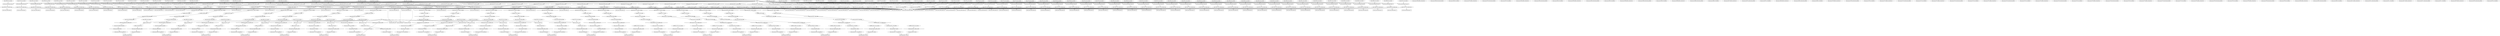 digraph data_path {
  AND_u8_u8_3571_wire [shape=ellipse];
  AND_u8_u8_3579_wire [shape=ellipse];
  AND_u8_u8_3593_wire [shape=ellipse];
  AND_u8_u8_3601_wire [shape=ellipse];
  AND_u8_u8_3669_wire [shape=ellipse];
  AND_u8_u8_3677_wire [shape=ellipse];
  AND_u8_u8_3685_wire [shape=ellipse];
  AND_u8_u8_3711_wire [shape=ellipse];
  AND_u8_u8_3719_wire [shape=ellipse];
  AND_u8_u8_3727_wire [shape=ellipse];
  AND_u8_u8_3735_wire [shape=ellipse];
  AND_u8_u8_3752_wire [shape=ellipse];
  R_ZERO_8_3585_wire_constant [shape=ellipse];
  R_ZERO_8_3744_wire_constant [shape=ellipse];
  R_ZERO_8_3779_wire_constant [shape=ellipse];
  R_ZERO_8_3794_wire_constant [shape=ellipse];
  R_ZERO_8_3800_wire_constant [shape=ellipse];
  R_ZERO_8_3806_wire_constant [shape=ellipse];
  R_ZERO_8_3812_wire_constant [shape=ellipse];
  R_ZERO_8_3818_wire_constant [shape=ellipse];
  R_address_3567_resized [shape=ellipse];
  R_address_3567_scaled [shape=ellipse];
  R_address_3575_resized [shape=ellipse];
  R_address_3575_scaled [shape=ellipse];
  R_address_3583_resized [shape=ellipse];
  R_address_3583_scaled [shape=ellipse];
  R_address_3589_resized [shape=ellipse];
  R_address_3589_scaled [shape=ellipse];
  R_address_3597_resized [shape=ellipse];
  R_address_3597_scaled [shape=ellipse];
  R_address_3665_resized [shape=ellipse];
  R_address_3665_scaled [shape=ellipse];
  R_address_3673_resized [shape=ellipse];
  R_address_3673_scaled [shape=ellipse];
  R_address_3681_resized [shape=ellipse];
  R_address_3681_scaled [shape=ellipse];
  R_address_3707_resized [shape=ellipse];
  R_address_3707_scaled [shape=ellipse];
  R_address_3715_resized [shape=ellipse];
  R_address_3715_scaled [shape=ellipse];
  R_address_3723_resized [shape=ellipse];
  R_address_3723_scaled [shape=ellipse];
  R_address_3731_resized [shape=ellipse];
  R_address_3731_scaled [shape=ellipse];
  R_address_3742_resized [shape=ellipse];
  R_address_3742_scaled [shape=ellipse];
  R_address_3748_resized [shape=ellipse];
  R_address_3748_scaled [shape=ellipse];
  R_address_3777_resized [shape=ellipse];
  R_address_3777_scaled [shape=ellipse];
  R_address_3792_resized [shape=ellipse];
  R_address_3792_scaled [shape=ellipse];
  R_address_3798_resized [shape=ellipse];
  R_address_3798_scaled [shape=ellipse];
  R_address_3804_resized [shape=ellipse];
  R_address_3804_scaled [shape=ellipse];
  R_address_3810_resized [shape=ellipse];
  R_address_3810_scaled [shape=ellipse];
  R_address_3816_resized [shape=ellipse];
  R_address_3816_scaled [shape=ellipse];
  R_address_3875_resized [shape=ellipse];
  R_address_3875_scaled [shape=ellipse];
  array_obj_ref_3568_data_0 [shape=ellipse];
  array_obj_ref_3568_final_offset [shape=ellipse];
  array_obj_ref_3568_offset_scale_factor_0 [shape=ellipse];
  array_obj_ref_3568_resized_base_address [shape=ellipse];
  array_obj_ref_3568_root_address [shape=ellipse];
  array_obj_ref_3568_word_address_0 [shape=ellipse];
  array_obj_ref_3568_word_offset_0 [shape=ellipse];
  array_obj_ref_3576_data_0 [shape=ellipse];
  array_obj_ref_3576_final_offset [shape=ellipse];
  array_obj_ref_3576_offset_scale_factor_0 [shape=ellipse];
  array_obj_ref_3576_resized_base_address [shape=ellipse];
  array_obj_ref_3576_root_address [shape=ellipse];
  array_obj_ref_3576_word_address_0 [shape=ellipse];
  array_obj_ref_3576_word_offset_0 [shape=ellipse];
  array_obj_ref_3584_data_0 [shape=ellipse];
  array_obj_ref_3584_final_offset [shape=ellipse];
  array_obj_ref_3584_offset_scale_factor_0 [shape=ellipse];
  array_obj_ref_3584_resized_base_address [shape=ellipse];
  array_obj_ref_3584_root_address [shape=ellipse];
  array_obj_ref_3584_word_address_0 [shape=ellipse];
  array_obj_ref_3584_word_offset_0 [shape=ellipse];
  array_obj_ref_3590_data_0 [shape=ellipse];
  array_obj_ref_3590_final_offset [shape=ellipse];
  array_obj_ref_3590_offset_scale_factor_0 [shape=ellipse];
  array_obj_ref_3590_resized_base_address [shape=ellipse];
  array_obj_ref_3590_root_address [shape=ellipse];
  array_obj_ref_3590_word_address_0 [shape=ellipse];
  array_obj_ref_3590_word_offset_0 [shape=ellipse];
  array_obj_ref_3598_data_0 [shape=ellipse];
  array_obj_ref_3598_final_offset [shape=ellipse];
  array_obj_ref_3598_offset_scale_factor_0 [shape=ellipse];
  array_obj_ref_3598_resized_base_address [shape=ellipse];
  array_obj_ref_3598_root_address [shape=ellipse];
  array_obj_ref_3598_word_address_0 [shape=ellipse];
  array_obj_ref_3598_word_offset_0 [shape=ellipse];
  array_obj_ref_3666_data_0 [shape=ellipse];
  array_obj_ref_3666_final_offset [shape=ellipse];
  array_obj_ref_3666_offset_scale_factor_0 [shape=ellipse];
  array_obj_ref_3666_resized_base_address [shape=ellipse];
  array_obj_ref_3666_root_address [shape=ellipse];
  array_obj_ref_3666_word_address_0 [shape=ellipse];
  array_obj_ref_3666_word_offset_0 [shape=ellipse];
  array_obj_ref_3674_data_0 [shape=ellipse];
  array_obj_ref_3674_final_offset [shape=ellipse];
  array_obj_ref_3674_offset_scale_factor_0 [shape=ellipse];
  array_obj_ref_3674_resized_base_address [shape=ellipse];
  array_obj_ref_3674_root_address [shape=ellipse];
  array_obj_ref_3674_word_address_0 [shape=ellipse];
  array_obj_ref_3674_word_offset_0 [shape=ellipse];
  array_obj_ref_3682_data_0 [shape=ellipse];
  array_obj_ref_3682_final_offset [shape=ellipse];
  array_obj_ref_3682_offset_scale_factor_0 [shape=ellipse];
  array_obj_ref_3682_resized_base_address [shape=ellipse];
  array_obj_ref_3682_root_address [shape=ellipse];
  array_obj_ref_3682_word_address_0 [shape=ellipse];
  array_obj_ref_3682_word_offset_0 [shape=ellipse];
  array_obj_ref_3708_data_0 [shape=ellipse];
  array_obj_ref_3708_final_offset [shape=ellipse];
  array_obj_ref_3708_offset_scale_factor_0 [shape=ellipse];
  array_obj_ref_3708_resized_base_address [shape=ellipse];
  array_obj_ref_3708_root_address [shape=ellipse];
  array_obj_ref_3708_word_address_0 [shape=ellipse];
  array_obj_ref_3708_word_offset_0 [shape=ellipse];
  array_obj_ref_3716_data_0 [shape=ellipse];
  array_obj_ref_3716_final_offset [shape=ellipse];
  array_obj_ref_3716_offset_scale_factor_0 [shape=ellipse];
  array_obj_ref_3716_resized_base_address [shape=ellipse];
  array_obj_ref_3716_root_address [shape=ellipse];
  array_obj_ref_3716_word_address_0 [shape=ellipse];
  array_obj_ref_3716_word_offset_0 [shape=ellipse];
  array_obj_ref_3724_data_0 [shape=ellipse];
  array_obj_ref_3724_final_offset [shape=ellipse];
  array_obj_ref_3724_offset_scale_factor_0 [shape=ellipse];
  array_obj_ref_3724_resized_base_address [shape=ellipse];
  array_obj_ref_3724_root_address [shape=ellipse];
  array_obj_ref_3724_word_address_0 [shape=ellipse];
  array_obj_ref_3724_word_offset_0 [shape=ellipse];
  array_obj_ref_3732_data_0 [shape=ellipse];
  array_obj_ref_3732_final_offset [shape=ellipse];
  array_obj_ref_3732_offset_scale_factor_0 [shape=ellipse];
  array_obj_ref_3732_resized_base_address [shape=ellipse];
  array_obj_ref_3732_root_address [shape=ellipse];
  array_obj_ref_3732_word_address_0 [shape=ellipse];
  array_obj_ref_3732_word_offset_0 [shape=ellipse];
  array_obj_ref_3743_data_0 [shape=ellipse];
  array_obj_ref_3743_final_offset [shape=ellipse];
  array_obj_ref_3743_offset_scale_factor_0 [shape=ellipse];
  array_obj_ref_3743_resized_base_address [shape=ellipse];
  array_obj_ref_3743_root_address [shape=ellipse];
  array_obj_ref_3743_word_address_0 [shape=ellipse];
  array_obj_ref_3743_word_offset_0 [shape=ellipse];
  array_obj_ref_3749_data_0 [shape=ellipse];
  array_obj_ref_3749_final_offset [shape=ellipse];
  array_obj_ref_3749_offset_scale_factor_0 [shape=ellipse];
  array_obj_ref_3749_resized_base_address [shape=ellipse];
  array_obj_ref_3749_root_address [shape=ellipse];
  array_obj_ref_3749_word_address_0 [shape=ellipse];
  array_obj_ref_3749_word_offset_0 [shape=ellipse];
  array_obj_ref_3778_data_0 [shape=ellipse];
  array_obj_ref_3778_final_offset [shape=ellipse];
  array_obj_ref_3778_offset_scale_factor_0 [shape=ellipse];
  array_obj_ref_3778_resized_base_address [shape=ellipse];
  array_obj_ref_3778_root_address [shape=ellipse];
  array_obj_ref_3778_word_address_0 [shape=ellipse];
  array_obj_ref_3778_word_offset_0 [shape=ellipse];
  array_obj_ref_3793_data_0 [shape=ellipse];
  array_obj_ref_3793_final_offset [shape=ellipse];
  array_obj_ref_3793_offset_scale_factor_0 [shape=ellipse];
  array_obj_ref_3793_resized_base_address [shape=ellipse];
  array_obj_ref_3793_root_address [shape=ellipse];
  array_obj_ref_3793_word_address_0 [shape=ellipse];
  array_obj_ref_3793_word_offset_0 [shape=ellipse];
  array_obj_ref_3799_data_0 [shape=ellipse];
  array_obj_ref_3799_final_offset [shape=ellipse];
  array_obj_ref_3799_offset_scale_factor_0 [shape=ellipse];
  array_obj_ref_3799_resized_base_address [shape=ellipse];
  array_obj_ref_3799_root_address [shape=ellipse];
  array_obj_ref_3799_word_address_0 [shape=ellipse];
  array_obj_ref_3799_word_offset_0 [shape=ellipse];
  array_obj_ref_3805_data_0 [shape=ellipse];
  array_obj_ref_3805_final_offset [shape=ellipse];
  array_obj_ref_3805_offset_scale_factor_0 [shape=ellipse];
  array_obj_ref_3805_resized_base_address [shape=ellipse];
  array_obj_ref_3805_root_address [shape=ellipse];
  array_obj_ref_3805_word_address_0 [shape=ellipse];
  array_obj_ref_3805_word_offset_0 [shape=ellipse];
  array_obj_ref_3811_data_0 [shape=ellipse];
  array_obj_ref_3811_final_offset [shape=ellipse];
  array_obj_ref_3811_offset_scale_factor_0 [shape=ellipse];
  array_obj_ref_3811_resized_base_address [shape=ellipse];
  array_obj_ref_3811_root_address [shape=ellipse];
  array_obj_ref_3811_word_address_0 [shape=ellipse];
  array_obj_ref_3811_word_offset_0 [shape=ellipse];
  array_obj_ref_3817_data_0 [shape=ellipse];
  array_obj_ref_3817_final_offset [shape=ellipse];
  array_obj_ref_3817_offset_scale_factor_0 [shape=ellipse];
  array_obj_ref_3817_resized_base_address [shape=ellipse];
  array_obj_ref_3817_root_address [shape=ellipse];
  array_obj_ref_3817_word_address_0 [shape=ellipse];
  array_obj_ref_3817_word_offset_0 [shape=ellipse];
  array_obj_ref_3876_data_0 [shape=ellipse];
  array_obj_ref_3876_final_offset [shape=ellipse];
  array_obj_ref_3876_offset_scale_factor_0 [shape=ellipse];
  array_obj_ref_3876_resized_base_address [shape=ellipse];
  array_obj_ref_3876_root_address [shape=ellipse];
  array_obj_ref_3876_word_address_0 [shape=ellipse];
  array_obj_ref_3876_word_offset_0 [shape=ellipse];
  konst_3566_wire_constant [shape=ellipse];
  konst_3566_wire_constant_cmp [shape=ellipse];
  konst_3570_wire_constant [shape=ellipse];
  konst_3574_wire_constant [shape=ellipse];
  konst_3574_wire_constant_cmp [shape=ellipse];
  konst_3578_wire_constant [shape=ellipse];
  konst_3582_wire_constant [shape=ellipse];
  konst_3582_wire_constant_cmp [shape=ellipse];
  konst_3588_wire_constant [shape=ellipse];
  konst_3588_wire_constant_cmp [shape=ellipse];
  konst_3592_wire_constant [shape=ellipse];
  konst_3596_wire_constant [shape=ellipse];
  konst_3596_wire_constant_cmp [shape=ellipse];
  konst_3600_wire_constant [shape=ellipse];
  konst_3604_wire_constant [shape=ellipse];
  konst_3604_wire_constant_cmp [shape=ellipse];
  konst_3607_wire_constant [shape=ellipse];
  konst_3607_wire_constant_cmp [shape=ellipse];
  konst_3610_wire_constant [shape=ellipse];
  konst_3610_wire_constant_cmp [shape=ellipse];
  konst_3613_wire_constant [shape=ellipse];
  konst_3613_wire_constant_cmp [shape=ellipse];
  konst_3616_wire_constant [shape=ellipse];
  konst_3616_wire_constant_cmp [shape=ellipse];
  konst_3619_wire_constant [shape=ellipse];
  konst_3619_wire_constant_cmp [shape=ellipse];
  konst_3622_wire_constant [shape=ellipse];
  konst_3622_wire_constant_cmp [shape=ellipse];
  konst_3625_wire_constant [shape=ellipse];
  konst_3625_wire_constant_cmp [shape=ellipse];
  konst_3628_wire_constant [shape=ellipse];
  konst_3628_wire_constant_cmp [shape=ellipse];
  konst_3631_wire_constant [shape=ellipse];
  konst_3631_wire_constant_cmp [shape=ellipse];
  konst_3634_wire_constant [shape=ellipse];
  konst_3634_wire_constant_cmp [shape=ellipse];
  konst_3637_wire_constant [shape=ellipse];
  konst_3637_wire_constant_cmp [shape=ellipse];
  konst_3640_wire_constant [shape=ellipse];
  konst_3640_wire_constant_cmp [shape=ellipse];
  konst_3643_wire_constant [shape=ellipse];
  konst_3643_wire_constant_cmp [shape=ellipse];
  konst_3646_wire_constant [shape=ellipse];
  konst_3646_wire_constant_cmp [shape=ellipse];
  konst_3649_wire_constant [shape=ellipse];
  konst_3649_wire_constant_cmp [shape=ellipse];
  konst_3652_wire_constant [shape=ellipse];
  konst_3652_wire_constant_cmp [shape=ellipse];
  konst_3655_wire_constant [shape=ellipse];
  konst_3655_wire_constant_cmp [shape=ellipse];
  konst_3658_wire_constant [shape=ellipse];
  konst_3658_wire_constant_cmp [shape=ellipse];
  konst_3661_wire_constant [shape=ellipse];
  konst_3661_wire_constant_cmp [shape=ellipse];
  konst_3664_wire_constant [shape=ellipse];
  konst_3664_wire_constant_cmp [shape=ellipse];
  konst_3668_wire_constant [shape=ellipse];
  konst_3672_wire_constant [shape=ellipse];
  konst_3672_wire_constant_cmp [shape=ellipse];
  konst_3676_wire_constant [shape=ellipse];
  konst_3680_wire_constant [shape=ellipse];
  konst_3680_wire_constant_cmp [shape=ellipse];
  konst_3684_wire_constant [shape=ellipse];
  konst_3688_wire_constant [shape=ellipse];
  konst_3688_wire_constant_cmp [shape=ellipse];
  konst_3693_wire_constant [shape=ellipse];
  konst_3693_wire_constant_cmp [shape=ellipse];
  konst_3696_wire_constant [shape=ellipse];
  konst_3696_wire_constant_cmp [shape=ellipse];
  konst_3701_wire_constant [shape=ellipse];
  konst_3701_wire_constant_cmp [shape=ellipse];
  konst_3706_wire_constant [shape=ellipse];
  konst_3706_wire_constant_cmp [shape=ellipse];
  konst_3710_wire_constant [shape=ellipse];
  konst_3714_wire_constant [shape=ellipse];
  konst_3714_wire_constant_cmp [shape=ellipse];
  konst_3718_wire_constant [shape=ellipse];
  konst_3722_wire_constant [shape=ellipse];
  konst_3722_wire_constant_cmp [shape=ellipse];
  konst_3726_wire_constant [shape=ellipse];
  konst_3730_wire_constant [shape=ellipse];
  konst_3730_wire_constant_cmp [shape=ellipse];
  konst_3734_wire_constant [shape=ellipse];
  konst_3738_wire_constant [shape=ellipse];
  konst_3738_wire_constant_cmp [shape=ellipse];
  konst_3741_wire_constant [shape=ellipse];
  konst_3741_wire_constant_cmp [shape=ellipse];
  konst_3747_wire_constant [shape=ellipse];
  konst_3747_wire_constant_cmp [shape=ellipse];
  konst_3751_wire_constant [shape=ellipse];
  konst_3755_wire_constant [shape=ellipse];
  konst_3755_wire_constant_cmp [shape=ellipse];
  konst_3758_wire_constant [shape=ellipse];
  konst_3758_wire_constant_cmp [shape=ellipse];
  konst_3761_wire_constant [shape=ellipse];
  konst_3761_wire_constant_cmp [shape=ellipse];
  konst_3764_wire_constant [shape=ellipse];
  konst_3764_wire_constant_cmp [shape=ellipse];
  konst_3767_wire_constant [shape=ellipse];
  konst_3767_wire_constant_cmp [shape=ellipse];
  konst_3770_wire_constant [shape=ellipse];
  konst_3770_wire_constant_cmp [shape=ellipse];
  konst_3773_wire_constant [shape=ellipse];
  konst_3773_wire_constant_cmp [shape=ellipse];
  konst_3776_wire_constant [shape=ellipse];
  konst_3776_wire_constant_cmp [shape=ellipse];
  konst_3782_wire_constant [shape=ellipse];
  konst_3782_wire_constant_cmp [shape=ellipse];
  konst_3785_wire_constant [shape=ellipse];
  konst_3785_wire_constant_cmp [shape=ellipse];
  konst_3788_wire_constant [shape=ellipse];
  konst_3788_wire_constant_cmp [shape=ellipse];
  konst_3791_wire_constant [shape=ellipse];
  konst_3791_wire_constant_cmp [shape=ellipse];
  konst_3797_wire_constant [shape=ellipse];
  konst_3797_wire_constant_cmp [shape=ellipse];
  konst_3803_wire_constant [shape=ellipse];
  konst_3803_wire_constant_cmp [shape=ellipse];
  konst_3809_wire_constant [shape=ellipse];
  konst_3809_wire_constant_cmp [shape=ellipse];
  konst_3815_wire_constant [shape=ellipse];
  konst_3815_wire_constant_cmp [shape=ellipse];
  konst_3821_wire_constant [shape=ellipse];
  konst_3821_wire_constant_cmp [shape=ellipse];
  konst_3824_wire_constant [shape=ellipse];
  konst_3824_wire_constant_cmp [shape=ellipse];
  konst_3827_wire_constant [shape=ellipse];
  konst_3827_wire_constant_cmp [shape=ellipse];
  konst_3830_wire_constant [shape=ellipse];
  konst_3830_wire_constant_cmp [shape=ellipse];
  konst_3833_wire_constant [shape=ellipse];
  konst_3833_wire_constant_cmp [shape=ellipse];
  konst_3836_wire_constant [shape=ellipse];
  konst_3836_wire_constant_cmp [shape=ellipse];
  konst_3839_wire_constant [shape=ellipse];
  konst_3839_wire_constant_cmp [shape=ellipse];
  konst_3842_wire_constant [shape=ellipse];
  konst_3842_wire_constant_cmp [shape=ellipse];
  konst_3845_wire_constant [shape=ellipse];
  konst_3845_wire_constant_cmp [shape=ellipse];
  konst_3848_wire_constant [shape=ellipse];
  konst_3848_wire_constant_cmp [shape=ellipse];
  konst_3851_wire_constant [shape=ellipse];
  konst_3851_wire_constant_cmp [shape=ellipse];
  konst_3854_wire_constant [shape=ellipse];
  konst_3854_wire_constant_cmp [shape=ellipse];
  konst_3857_wire_constant [shape=ellipse];
  konst_3857_wire_constant_cmp [shape=ellipse];
  konst_3860_wire_constant [shape=ellipse];
  konst_3860_wire_constant_cmp [shape=ellipse];
  konst_3863_wire_constant [shape=ellipse];
  konst_3863_wire_constant_cmp [shape=ellipse];
  konst_3866_wire_constant [shape=ellipse];
  konst_3866_wire_constant_cmp [shape=ellipse];
  konst_3869_wire_constant [shape=ellipse];
  konst_3869_wire_constant_cmp [shape=ellipse];
  konst_3872_wire_constant [shape=ellipse];
  konst_3872_wire_constant_cmp [shape=ellipse];
  AND_u8_u8_3571_inst [shape=rectangle];
data  -> AND_u8_u8_3571_inst;
konst_3570_wire_constant  -> AND_u8_u8_3571_inst;
AND_u8_u8_3571_inst -> AND_u8_u8_3571_wire;
  AND_u8_u8_3579_inst [shape=rectangle];
data  -> AND_u8_u8_3579_inst;
konst_3578_wire_constant  -> AND_u8_u8_3579_inst;
AND_u8_u8_3579_inst -> AND_u8_u8_3579_wire;
  AND_u8_u8_3593_inst [shape=rectangle];
data  -> AND_u8_u8_3593_inst;
konst_3592_wire_constant  -> AND_u8_u8_3593_inst;
AND_u8_u8_3593_inst -> AND_u8_u8_3593_wire;
  AND_u8_u8_3601_inst [shape=rectangle];
data  -> AND_u8_u8_3601_inst;
konst_3600_wire_constant  -> AND_u8_u8_3601_inst;
AND_u8_u8_3601_inst -> AND_u8_u8_3601_wire;
  AND_u8_u8_3669_inst [shape=rectangle];
data  -> AND_u8_u8_3669_inst;
konst_3668_wire_constant  -> AND_u8_u8_3669_inst;
AND_u8_u8_3669_inst -> AND_u8_u8_3669_wire;
  AND_u8_u8_3677_inst [shape=rectangle];
data  -> AND_u8_u8_3677_inst;
konst_3676_wire_constant  -> AND_u8_u8_3677_inst;
AND_u8_u8_3677_inst -> AND_u8_u8_3677_wire;
  AND_u8_u8_3685_inst [shape=rectangle];
data  -> AND_u8_u8_3685_inst;
konst_3684_wire_constant  -> AND_u8_u8_3685_inst;
AND_u8_u8_3685_inst -> AND_u8_u8_3685_wire;
  AND_u8_u8_3711_inst [shape=rectangle];
data  -> AND_u8_u8_3711_inst;
konst_3710_wire_constant  -> AND_u8_u8_3711_inst;
AND_u8_u8_3711_inst -> AND_u8_u8_3711_wire;
  AND_u8_u8_3719_inst [shape=rectangle];
data  -> AND_u8_u8_3719_inst;
konst_3718_wire_constant  -> AND_u8_u8_3719_inst;
AND_u8_u8_3719_inst -> AND_u8_u8_3719_wire;
  AND_u8_u8_3727_inst [shape=rectangle];
data  -> AND_u8_u8_3727_inst;
konst_3726_wire_constant  -> AND_u8_u8_3727_inst;
AND_u8_u8_3727_inst -> AND_u8_u8_3727_wire;
  AND_u8_u8_3735_inst [shape=rectangle];
data  -> AND_u8_u8_3735_inst;
konst_3734_wire_constant  -> AND_u8_u8_3735_inst;
AND_u8_u8_3735_inst -> AND_u8_u8_3735_wire;
  AND_u8_u8_3752_inst [shape=rectangle];
data  -> AND_u8_u8_3752_inst;
konst_3751_wire_constant  -> AND_u8_u8_3752_inst;
AND_u8_u8_3752_inst -> AND_u8_u8_3752_wire;
  array_obj_ref_3568_addr_0 [shape=diamond];
array_obj_ref_3568_root_address  -> array_obj_ref_3568_addr_0;
array_obj_ref_3568_addr_0 -> array_obj_ref_3568_word_address_0;
  array_obj_ref_3568_gather_scatter [shape=diamond];
AND_u8_u8_3571_wire  -> array_obj_ref_3568_gather_scatter;
array_obj_ref_3568_gather_scatter -> array_obj_ref_3568_data_0;
  array_obj_ref_3568_index_0_rename [shape=diamond];
R_address_3567_resized  -> array_obj_ref_3568_index_0_rename;
array_obj_ref_3568_index_0_rename -> R_address_3567_scaled;
  array_obj_ref_3568_index_0_resize [shape=diamond];
address  -> array_obj_ref_3568_index_0_resize;
array_obj_ref_3568_index_0_resize -> R_address_3567_resized;
  array_obj_ref_3568_index_offset [shape=diamond];
R_address_3567_scaled  -> array_obj_ref_3568_index_offset;
array_obj_ref_3568_index_offset -> array_obj_ref_3568_final_offset;
  array_obj_ref_3568_root_address_inst [shape=diamond];
array_obj_ref_3568_final_offset  -> array_obj_ref_3568_root_address_inst;
array_obj_ref_3568_root_address_inst -> array_obj_ref_3568_root_address;
  array_obj_ref_3568_store_0 [shape=rectangle];
array_obj_ref_3568_word_address_0  -> array_obj_ref_3568_store_0;
array_obj_ref_3568_data_0  -> array_obj_ref_3568_store_0;
  array_obj_ref_3576_addr_0 [shape=diamond];
array_obj_ref_3576_root_address  -> array_obj_ref_3576_addr_0;
array_obj_ref_3576_addr_0 -> array_obj_ref_3576_word_address_0;
  array_obj_ref_3576_gather_scatter [shape=diamond];
AND_u8_u8_3579_wire  -> array_obj_ref_3576_gather_scatter;
array_obj_ref_3576_gather_scatter -> array_obj_ref_3576_data_0;
  array_obj_ref_3576_index_0_rename [shape=diamond];
R_address_3575_resized  -> array_obj_ref_3576_index_0_rename;
array_obj_ref_3576_index_0_rename -> R_address_3575_scaled;
  array_obj_ref_3576_index_0_resize [shape=diamond];
address  -> array_obj_ref_3576_index_0_resize;
array_obj_ref_3576_index_0_resize -> R_address_3575_resized;
  array_obj_ref_3576_index_offset [shape=diamond];
R_address_3575_scaled  -> array_obj_ref_3576_index_offset;
array_obj_ref_3576_index_offset -> array_obj_ref_3576_final_offset;
  array_obj_ref_3576_root_address_inst [shape=diamond];
array_obj_ref_3576_final_offset  -> array_obj_ref_3576_root_address_inst;
array_obj_ref_3576_root_address_inst -> array_obj_ref_3576_root_address;
  array_obj_ref_3576_store_0 [shape=rectangle];
array_obj_ref_3576_word_address_0  -> array_obj_ref_3576_store_0;
array_obj_ref_3576_data_0  -> array_obj_ref_3576_store_0;
  array_obj_ref_3584_addr_0 [shape=diamond];
array_obj_ref_3584_root_address  -> array_obj_ref_3584_addr_0;
array_obj_ref_3584_addr_0 -> array_obj_ref_3584_word_address_0;
  array_obj_ref_3584_gather_scatter [shape=diamond];
R_ZERO_8_3585_wire_constant  -> array_obj_ref_3584_gather_scatter;
array_obj_ref_3584_gather_scatter -> array_obj_ref_3584_data_0;
  array_obj_ref_3584_index_0_rename [shape=diamond];
R_address_3583_resized  -> array_obj_ref_3584_index_0_rename;
array_obj_ref_3584_index_0_rename -> R_address_3583_scaled;
  array_obj_ref_3584_index_0_resize [shape=diamond];
address  -> array_obj_ref_3584_index_0_resize;
array_obj_ref_3584_index_0_resize -> R_address_3583_resized;
  array_obj_ref_3584_index_offset [shape=diamond];
R_address_3583_scaled  -> array_obj_ref_3584_index_offset;
array_obj_ref_3584_index_offset -> array_obj_ref_3584_final_offset;
  array_obj_ref_3584_root_address_inst [shape=diamond];
array_obj_ref_3584_final_offset  -> array_obj_ref_3584_root_address_inst;
array_obj_ref_3584_root_address_inst -> array_obj_ref_3584_root_address;
  array_obj_ref_3584_store_0 [shape=rectangle];
array_obj_ref_3584_word_address_0  -> array_obj_ref_3584_store_0;
array_obj_ref_3584_data_0  -> array_obj_ref_3584_store_0;
  array_obj_ref_3590_addr_0 [shape=diamond];
array_obj_ref_3590_root_address  -> array_obj_ref_3590_addr_0;
array_obj_ref_3590_addr_0 -> array_obj_ref_3590_word_address_0;
  array_obj_ref_3590_gather_scatter [shape=diamond];
AND_u8_u8_3593_wire  -> array_obj_ref_3590_gather_scatter;
array_obj_ref_3590_gather_scatter -> array_obj_ref_3590_data_0;
  array_obj_ref_3590_index_0_rename [shape=diamond];
R_address_3589_resized  -> array_obj_ref_3590_index_0_rename;
array_obj_ref_3590_index_0_rename -> R_address_3589_scaled;
  array_obj_ref_3590_index_0_resize [shape=diamond];
address  -> array_obj_ref_3590_index_0_resize;
array_obj_ref_3590_index_0_resize -> R_address_3589_resized;
  array_obj_ref_3590_index_offset [shape=diamond];
R_address_3589_scaled  -> array_obj_ref_3590_index_offset;
array_obj_ref_3590_index_offset -> array_obj_ref_3590_final_offset;
  array_obj_ref_3590_root_address_inst [shape=diamond];
array_obj_ref_3590_final_offset  -> array_obj_ref_3590_root_address_inst;
array_obj_ref_3590_root_address_inst -> array_obj_ref_3590_root_address;
  array_obj_ref_3590_store_0 [shape=rectangle];
array_obj_ref_3590_word_address_0  -> array_obj_ref_3590_store_0;
array_obj_ref_3590_data_0  -> array_obj_ref_3590_store_0;
  array_obj_ref_3598_addr_0 [shape=diamond];
array_obj_ref_3598_root_address  -> array_obj_ref_3598_addr_0;
array_obj_ref_3598_addr_0 -> array_obj_ref_3598_word_address_0;
  array_obj_ref_3598_gather_scatter [shape=diamond];
AND_u8_u8_3601_wire  -> array_obj_ref_3598_gather_scatter;
array_obj_ref_3598_gather_scatter -> array_obj_ref_3598_data_0;
  array_obj_ref_3598_index_0_rename [shape=diamond];
R_address_3597_resized  -> array_obj_ref_3598_index_0_rename;
array_obj_ref_3598_index_0_rename -> R_address_3597_scaled;
  array_obj_ref_3598_index_0_resize [shape=diamond];
address  -> array_obj_ref_3598_index_0_resize;
array_obj_ref_3598_index_0_resize -> R_address_3597_resized;
  array_obj_ref_3598_index_offset [shape=diamond];
R_address_3597_scaled  -> array_obj_ref_3598_index_offset;
array_obj_ref_3598_index_offset -> array_obj_ref_3598_final_offset;
  array_obj_ref_3598_root_address_inst [shape=diamond];
array_obj_ref_3598_final_offset  -> array_obj_ref_3598_root_address_inst;
array_obj_ref_3598_root_address_inst -> array_obj_ref_3598_root_address;
  array_obj_ref_3598_store_0 [shape=rectangle];
array_obj_ref_3598_word_address_0  -> array_obj_ref_3598_store_0;
array_obj_ref_3598_data_0  -> array_obj_ref_3598_store_0;
  array_obj_ref_3666_addr_0 [shape=diamond];
array_obj_ref_3666_root_address  -> array_obj_ref_3666_addr_0;
array_obj_ref_3666_addr_0 -> array_obj_ref_3666_word_address_0;
  array_obj_ref_3666_gather_scatter [shape=diamond];
AND_u8_u8_3669_wire  -> array_obj_ref_3666_gather_scatter;
array_obj_ref_3666_gather_scatter -> array_obj_ref_3666_data_0;
  array_obj_ref_3666_index_0_rename [shape=diamond];
R_address_3665_resized  -> array_obj_ref_3666_index_0_rename;
array_obj_ref_3666_index_0_rename -> R_address_3665_scaled;
  array_obj_ref_3666_index_0_resize [shape=diamond];
address  -> array_obj_ref_3666_index_0_resize;
array_obj_ref_3666_index_0_resize -> R_address_3665_resized;
  array_obj_ref_3666_index_offset [shape=diamond];
R_address_3665_scaled  -> array_obj_ref_3666_index_offset;
array_obj_ref_3666_index_offset -> array_obj_ref_3666_final_offset;
  array_obj_ref_3666_root_address_inst [shape=diamond];
array_obj_ref_3666_final_offset  -> array_obj_ref_3666_root_address_inst;
array_obj_ref_3666_root_address_inst -> array_obj_ref_3666_root_address;
  array_obj_ref_3666_store_0 [shape=rectangle];
array_obj_ref_3666_word_address_0  -> array_obj_ref_3666_store_0;
array_obj_ref_3666_data_0  -> array_obj_ref_3666_store_0;
  array_obj_ref_3674_addr_0 [shape=diamond];
array_obj_ref_3674_root_address  -> array_obj_ref_3674_addr_0;
array_obj_ref_3674_addr_0 -> array_obj_ref_3674_word_address_0;
  array_obj_ref_3674_gather_scatter [shape=diamond];
AND_u8_u8_3677_wire  -> array_obj_ref_3674_gather_scatter;
array_obj_ref_3674_gather_scatter -> array_obj_ref_3674_data_0;
  array_obj_ref_3674_index_0_rename [shape=diamond];
R_address_3673_resized  -> array_obj_ref_3674_index_0_rename;
array_obj_ref_3674_index_0_rename -> R_address_3673_scaled;
  array_obj_ref_3674_index_0_resize [shape=diamond];
address  -> array_obj_ref_3674_index_0_resize;
array_obj_ref_3674_index_0_resize -> R_address_3673_resized;
  array_obj_ref_3674_index_offset [shape=diamond];
R_address_3673_scaled  -> array_obj_ref_3674_index_offset;
array_obj_ref_3674_index_offset -> array_obj_ref_3674_final_offset;
  array_obj_ref_3674_root_address_inst [shape=diamond];
array_obj_ref_3674_final_offset  -> array_obj_ref_3674_root_address_inst;
array_obj_ref_3674_root_address_inst -> array_obj_ref_3674_root_address;
  array_obj_ref_3674_store_0 [shape=rectangle];
array_obj_ref_3674_word_address_0  -> array_obj_ref_3674_store_0;
array_obj_ref_3674_data_0  -> array_obj_ref_3674_store_0;
  array_obj_ref_3682_addr_0 [shape=diamond];
array_obj_ref_3682_root_address  -> array_obj_ref_3682_addr_0;
array_obj_ref_3682_addr_0 -> array_obj_ref_3682_word_address_0;
  array_obj_ref_3682_gather_scatter [shape=diamond];
AND_u8_u8_3685_wire  -> array_obj_ref_3682_gather_scatter;
array_obj_ref_3682_gather_scatter -> array_obj_ref_3682_data_0;
  array_obj_ref_3682_index_0_rename [shape=diamond];
R_address_3681_resized  -> array_obj_ref_3682_index_0_rename;
array_obj_ref_3682_index_0_rename -> R_address_3681_scaled;
  array_obj_ref_3682_index_0_resize [shape=diamond];
address  -> array_obj_ref_3682_index_0_resize;
array_obj_ref_3682_index_0_resize -> R_address_3681_resized;
  array_obj_ref_3682_index_offset [shape=diamond];
R_address_3681_scaled  -> array_obj_ref_3682_index_offset;
array_obj_ref_3682_index_offset -> array_obj_ref_3682_final_offset;
  array_obj_ref_3682_root_address_inst [shape=diamond];
array_obj_ref_3682_final_offset  -> array_obj_ref_3682_root_address_inst;
array_obj_ref_3682_root_address_inst -> array_obj_ref_3682_root_address;
  array_obj_ref_3682_store_0 [shape=rectangle];
array_obj_ref_3682_word_address_0  -> array_obj_ref_3682_store_0;
array_obj_ref_3682_data_0  -> array_obj_ref_3682_store_0;
  array_obj_ref_3708_addr_0 [shape=diamond];
array_obj_ref_3708_root_address  -> array_obj_ref_3708_addr_0;
array_obj_ref_3708_addr_0 -> array_obj_ref_3708_word_address_0;
  array_obj_ref_3708_gather_scatter [shape=diamond];
AND_u8_u8_3711_wire  -> array_obj_ref_3708_gather_scatter;
array_obj_ref_3708_gather_scatter -> array_obj_ref_3708_data_0;
  array_obj_ref_3708_index_0_rename [shape=diamond];
R_address_3707_resized  -> array_obj_ref_3708_index_0_rename;
array_obj_ref_3708_index_0_rename -> R_address_3707_scaled;
  array_obj_ref_3708_index_0_resize [shape=diamond];
address  -> array_obj_ref_3708_index_0_resize;
array_obj_ref_3708_index_0_resize -> R_address_3707_resized;
  array_obj_ref_3708_index_offset [shape=diamond];
R_address_3707_scaled  -> array_obj_ref_3708_index_offset;
array_obj_ref_3708_index_offset -> array_obj_ref_3708_final_offset;
  array_obj_ref_3708_root_address_inst [shape=diamond];
array_obj_ref_3708_final_offset  -> array_obj_ref_3708_root_address_inst;
array_obj_ref_3708_root_address_inst -> array_obj_ref_3708_root_address;
  array_obj_ref_3708_store_0 [shape=rectangle];
array_obj_ref_3708_word_address_0  -> array_obj_ref_3708_store_0;
array_obj_ref_3708_data_0  -> array_obj_ref_3708_store_0;
  array_obj_ref_3716_addr_0 [shape=diamond];
array_obj_ref_3716_root_address  -> array_obj_ref_3716_addr_0;
array_obj_ref_3716_addr_0 -> array_obj_ref_3716_word_address_0;
  array_obj_ref_3716_gather_scatter [shape=diamond];
AND_u8_u8_3719_wire  -> array_obj_ref_3716_gather_scatter;
array_obj_ref_3716_gather_scatter -> array_obj_ref_3716_data_0;
  array_obj_ref_3716_index_0_rename [shape=diamond];
R_address_3715_resized  -> array_obj_ref_3716_index_0_rename;
array_obj_ref_3716_index_0_rename -> R_address_3715_scaled;
  array_obj_ref_3716_index_0_resize [shape=diamond];
address  -> array_obj_ref_3716_index_0_resize;
array_obj_ref_3716_index_0_resize -> R_address_3715_resized;
  array_obj_ref_3716_index_offset [shape=diamond];
R_address_3715_scaled  -> array_obj_ref_3716_index_offset;
array_obj_ref_3716_index_offset -> array_obj_ref_3716_final_offset;
  array_obj_ref_3716_root_address_inst [shape=diamond];
array_obj_ref_3716_final_offset  -> array_obj_ref_3716_root_address_inst;
array_obj_ref_3716_root_address_inst -> array_obj_ref_3716_root_address;
  array_obj_ref_3716_store_0 [shape=rectangle];
array_obj_ref_3716_word_address_0  -> array_obj_ref_3716_store_0;
array_obj_ref_3716_data_0  -> array_obj_ref_3716_store_0;
  array_obj_ref_3724_addr_0 [shape=diamond];
array_obj_ref_3724_root_address  -> array_obj_ref_3724_addr_0;
array_obj_ref_3724_addr_0 -> array_obj_ref_3724_word_address_0;
  array_obj_ref_3724_gather_scatter [shape=diamond];
AND_u8_u8_3727_wire  -> array_obj_ref_3724_gather_scatter;
array_obj_ref_3724_gather_scatter -> array_obj_ref_3724_data_0;
  array_obj_ref_3724_index_0_rename [shape=diamond];
R_address_3723_resized  -> array_obj_ref_3724_index_0_rename;
array_obj_ref_3724_index_0_rename -> R_address_3723_scaled;
  array_obj_ref_3724_index_0_resize [shape=diamond];
address  -> array_obj_ref_3724_index_0_resize;
array_obj_ref_3724_index_0_resize -> R_address_3723_resized;
  array_obj_ref_3724_index_offset [shape=diamond];
R_address_3723_scaled  -> array_obj_ref_3724_index_offset;
array_obj_ref_3724_index_offset -> array_obj_ref_3724_final_offset;
  array_obj_ref_3724_root_address_inst [shape=diamond];
array_obj_ref_3724_final_offset  -> array_obj_ref_3724_root_address_inst;
array_obj_ref_3724_root_address_inst -> array_obj_ref_3724_root_address;
  array_obj_ref_3724_store_0 [shape=rectangle];
array_obj_ref_3724_word_address_0  -> array_obj_ref_3724_store_0;
array_obj_ref_3724_data_0  -> array_obj_ref_3724_store_0;
  array_obj_ref_3732_addr_0 [shape=diamond];
array_obj_ref_3732_root_address  -> array_obj_ref_3732_addr_0;
array_obj_ref_3732_addr_0 -> array_obj_ref_3732_word_address_0;
  array_obj_ref_3732_gather_scatter [shape=diamond];
AND_u8_u8_3735_wire  -> array_obj_ref_3732_gather_scatter;
array_obj_ref_3732_gather_scatter -> array_obj_ref_3732_data_0;
  array_obj_ref_3732_index_0_rename [shape=diamond];
R_address_3731_resized  -> array_obj_ref_3732_index_0_rename;
array_obj_ref_3732_index_0_rename -> R_address_3731_scaled;
  array_obj_ref_3732_index_0_resize [shape=diamond];
address  -> array_obj_ref_3732_index_0_resize;
array_obj_ref_3732_index_0_resize -> R_address_3731_resized;
  array_obj_ref_3732_index_offset [shape=diamond];
R_address_3731_scaled  -> array_obj_ref_3732_index_offset;
array_obj_ref_3732_index_offset -> array_obj_ref_3732_final_offset;
  array_obj_ref_3732_root_address_inst [shape=diamond];
array_obj_ref_3732_final_offset  -> array_obj_ref_3732_root_address_inst;
array_obj_ref_3732_root_address_inst -> array_obj_ref_3732_root_address;
  array_obj_ref_3732_store_0 [shape=rectangle];
array_obj_ref_3732_word_address_0  -> array_obj_ref_3732_store_0;
array_obj_ref_3732_data_0  -> array_obj_ref_3732_store_0;
  array_obj_ref_3743_addr_0 [shape=diamond];
array_obj_ref_3743_root_address  -> array_obj_ref_3743_addr_0;
array_obj_ref_3743_addr_0 -> array_obj_ref_3743_word_address_0;
  array_obj_ref_3743_gather_scatter [shape=diamond];
R_ZERO_8_3744_wire_constant  -> array_obj_ref_3743_gather_scatter;
array_obj_ref_3743_gather_scatter -> array_obj_ref_3743_data_0;
  array_obj_ref_3743_index_0_rename [shape=diamond];
R_address_3742_resized  -> array_obj_ref_3743_index_0_rename;
array_obj_ref_3743_index_0_rename -> R_address_3742_scaled;
  array_obj_ref_3743_index_0_resize [shape=diamond];
address  -> array_obj_ref_3743_index_0_resize;
array_obj_ref_3743_index_0_resize -> R_address_3742_resized;
  array_obj_ref_3743_index_offset [shape=diamond];
R_address_3742_scaled  -> array_obj_ref_3743_index_offset;
array_obj_ref_3743_index_offset -> array_obj_ref_3743_final_offset;
  array_obj_ref_3743_root_address_inst [shape=diamond];
array_obj_ref_3743_final_offset  -> array_obj_ref_3743_root_address_inst;
array_obj_ref_3743_root_address_inst -> array_obj_ref_3743_root_address;
  array_obj_ref_3743_store_0 [shape=rectangle];
array_obj_ref_3743_word_address_0  -> array_obj_ref_3743_store_0;
array_obj_ref_3743_data_0  -> array_obj_ref_3743_store_0;
  array_obj_ref_3749_addr_0 [shape=diamond];
array_obj_ref_3749_root_address  -> array_obj_ref_3749_addr_0;
array_obj_ref_3749_addr_0 -> array_obj_ref_3749_word_address_0;
  array_obj_ref_3749_gather_scatter [shape=diamond];
AND_u8_u8_3752_wire  -> array_obj_ref_3749_gather_scatter;
array_obj_ref_3749_gather_scatter -> array_obj_ref_3749_data_0;
  array_obj_ref_3749_index_0_rename [shape=diamond];
R_address_3748_resized  -> array_obj_ref_3749_index_0_rename;
array_obj_ref_3749_index_0_rename -> R_address_3748_scaled;
  array_obj_ref_3749_index_0_resize [shape=diamond];
address  -> array_obj_ref_3749_index_0_resize;
array_obj_ref_3749_index_0_resize -> R_address_3748_resized;
  array_obj_ref_3749_index_offset [shape=diamond];
R_address_3748_scaled  -> array_obj_ref_3749_index_offset;
array_obj_ref_3749_index_offset -> array_obj_ref_3749_final_offset;
  array_obj_ref_3749_root_address_inst [shape=diamond];
array_obj_ref_3749_final_offset  -> array_obj_ref_3749_root_address_inst;
array_obj_ref_3749_root_address_inst -> array_obj_ref_3749_root_address;
  array_obj_ref_3749_store_0 [shape=rectangle];
array_obj_ref_3749_word_address_0  -> array_obj_ref_3749_store_0;
array_obj_ref_3749_data_0  -> array_obj_ref_3749_store_0;
  array_obj_ref_3778_addr_0 [shape=diamond];
array_obj_ref_3778_root_address  -> array_obj_ref_3778_addr_0;
array_obj_ref_3778_addr_0 -> array_obj_ref_3778_word_address_0;
  array_obj_ref_3778_gather_scatter [shape=diamond];
R_ZERO_8_3779_wire_constant  -> array_obj_ref_3778_gather_scatter;
array_obj_ref_3778_gather_scatter -> array_obj_ref_3778_data_0;
  array_obj_ref_3778_index_0_rename [shape=diamond];
R_address_3777_resized  -> array_obj_ref_3778_index_0_rename;
array_obj_ref_3778_index_0_rename -> R_address_3777_scaled;
  array_obj_ref_3778_index_0_resize [shape=diamond];
address  -> array_obj_ref_3778_index_0_resize;
array_obj_ref_3778_index_0_resize -> R_address_3777_resized;
  array_obj_ref_3778_index_offset [shape=diamond];
R_address_3777_scaled  -> array_obj_ref_3778_index_offset;
array_obj_ref_3778_index_offset -> array_obj_ref_3778_final_offset;
  array_obj_ref_3778_root_address_inst [shape=diamond];
array_obj_ref_3778_final_offset  -> array_obj_ref_3778_root_address_inst;
array_obj_ref_3778_root_address_inst -> array_obj_ref_3778_root_address;
  array_obj_ref_3778_store_0 [shape=rectangle];
array_obj_ref_3778_word_address_0  -> array_obj_ref_3778_store_0;
array_obj_ref_3778_data_0  -> array_obj_ref_3778_store_0;
  array_obj_ref_3793_addr_0 [shape=diamond];
array_obj_ref_3793_root_address  -> array_obj_ref_3793_addr_0;
array_obj_ref_3793_addr_0 -> array_obj_ref_3793_word_address_0;
  array_obj_ref_3793_gather_scatter [shape=diamond];
R_ZERO_8_3794_wire_constant  -> array_obj_ref_3793_gather_scatter;
array_obj_ref_3793_gather_scatter -> array_obj_ref_3793_data_0;
  array_obj_ref_3793_index_0_rename [shape=diamond];
R_address_3792_resized  -> array_obj_ref_3793_index_0_rename;
array_obj_ref_3793_index_0_rename -> R_address_3792_scaled;
  array_obj_ref_3793_index_0_resize [shape=diamond];
address  -> array_obj_ref_3793_index_0_resize;
array_obj_ref_3793_index_0_resize -> R_address_3792_resized;
  array_obj_ref_3793_index_offset [shape=diamond];
R_address_3792_scaled  -> array_obj_ref_3793_index_offset;
array_obj_ref_3793_index_offset -> array_obj_ref_3793_final_offset;
  array_obj_ref_3793_root_address_inst [shape=diamond];
array_obj_ref_3793_final_offset  -> array_obj_ref_3793_root_address_inst;
array_obj_ref_3793_root_address_inst -> array_obj_ref_3793_root_address;
  array_obj_ref_3793_store_0 [shape=rectangle];
array_obj_ref_3793_word_address_0  -> array_obj_ref_3793_store_0;
array_obj_ref_3793_data_0  -> array_obj_ref_3793_store_0;
  array_obj_ref_3799_addr_0 [shape=diamond];
array_obj_ref_3799_root_address  -> array_obj_ref_3799_addr_0;
array_obj_ref_3799_addr_0 -> array_obj_ref_3799_word_address_0;
  array_obj_ref_3799_gather_scatter [shape=diamond];
R_ZERO_8_3800_wire_constant  -> array_obj_ref_3799_gather_scatter;
array_obj_ref_3799_gather_scatter -> array_obj_ref_3799_data_0;
  array_obj_ref_3799_index_0_rename [shape=diamond];
R_address_3798_resized  -> array_obj_ref_3799_index_0_rename;
array_obj_ref_3799_index_0_rename -> R_address_3798_scaled;
  array_obj_ref_3799_index_0_resize [shape=diamond];
address  -> array_obj_ref_3799_index_0_resize;
array_obj_ref_3799_index_0_resize -> R_address_3798_resized;
  array_obj_ref_3799_index_offset [shape=diamond];
R_address_3798_scaled  -> array_obj_ref_3799_index_offset;
array_obj_ref_3799_index_offset -> array_obj_ref_3799_final_offset;
  array_obj_ref_3799_root_address_inst [shape=diamond];
array_obj_ref_3799_final_offset  -> array_obj_ref_3799_root_address_inst;
array_obj_ref_3799_root_address_inst -> array_obj_ref_3799_root_address;
  array_obj_ref_3799_store_0 [shape=rectangle];
array_obj_ref_3799_word_address_0  -> array_obj_ref_3799_store_0;
array_obj_ref_3799_data_0  -> array_obj_ref_3799_store_0;
  array_obj_ref_3805_addr_0 [shape=diamond];
array_obj_ref_3805_root_address  -> array_obj_ref_3805_addr_0;
array_obj_ref_3805_addr_0 -> array_obj_ref_3805_word_address_0;
  array_obj_ref_3805_gather_scatter [shape=diamond];
R_ZERO_8_3806_wire_constant  -> array_obj_ref_3805_gather_scatter;
array_obj_ref_3805_gather_scatter -> array_obj_ref_3805_data_0;
  array_obj_ref_3805_index_0_rename [shape=diamond];
R_address_3804_resized  -> array_obj_ref_3805_index_0_rename;
array_obj_ref_3805_index_0_rename -> R_address_3804_scaled;
  array_obj_ref_3805_index_0_resize [shape=diamond];
address  -> array_obj_ref_3805_index_0_resize;
array_obj_ref_3805_index_0_resize -> R_address_3804_resized;
  array_obj_ref_3805_index_offset [shape=diamond];
R_address_3804_scaled  -> array_obj_ref_3805_index_offset;
array_obj_ref_3805_index_offset -> array_obj_ref_3805_final_offset;
  array_obj_ref_3805_root_address_inst [shape=diamond];
array_obj_ref_3805_final_offset  -> array_obj_ref_3805_root_address_inst;
array_obj_ref_3805_root_address_inst -> array_obj_ref_3805_root_address;
  array_obj_ref_3805_store_0 [shape=rectangle];
array_obj_ref_3805_word_address_0  -> array_obj_ref_3805_store_0;
array_obj_ref_3805_data_0  -> array_obj_ref_3805_store_0;
  array_obj_ref_3811_addr_0 [shape=diamond];
array_obj_ref_3811_root_address  -> array_obj_ref_3811_addr_0;
array_obj_ref_3811_addr_0 -> array_obj_ref_3811_word_address_0;
  array_obj_ref_3811_gather_scatter [shape=diamond];
R_ZERO_8_3812_wire_constant  -> array_obj_ref_3811_gather_scatter;
array_obj_ref_3811_gather_scatter -> array_obj_ref_3811_data_0;
  array_obj_ref_3811_index_0_rename [shape=diamond];
R_address_3810_resized  -> array_obj_ref_3811_index_0_rename;
array_obj_ref_3811_index_0_rename -> R_address_3810_scaled;
  array_obj_ref_3811_index_0_resize [shape=diamond];
address  -> array_obj_ref_3811_index_0_resize;
array_obj_ref_3811_index_0_resize -> R_address_3810_resized;
  array_obj_ref_3811_index_offset [shape=diamond];
R_address_3810_scaled  -> array_obj_ref_3811_index_offset;
array_obj_ref_3811_index_offset -> array_obj_ref_3811_final_offset;
  array_obj_ref_3811_root_address_inst [shape=diamond];
array_obj_ref_3811_final_offset  -> array_obj_ref_3811_root_address_inst;
array_obj_ref_3811_root_address_inst -> array_obj_ref_3811_root_address;
  array_obj_ref_3811_store_0 [shape=rectangle];
array_obj_ref_3811_word_address_0  -> array_obj_ref_3811_store_0;
array_obj_ref_3811_data_0  -> array_obj_ref_3811_store_0;
  array_obj_ref_3817_addr_0 [shape=diamond];
array_obj_ref_3817_root_address  -> array_obj_ref_3817_addr_0;
array_obj_ref_3817_addr_0 -> array_obj_ref_3817_word_address_0;
  array_obj_ref_3817_gather_scatter [shape=diamond];
R_ZERO_8_3818_wire_constant  -> array_obj_ref_3817_gather_scatter;
array_obj_ref_3817_gather_scatter -> array_obj_ref_3817_data_0;
  array_obj_ref_3817_index_0_rename [shape=diamond];
R_address_3816_resized  -> array_obj_ref_3817_index_0_rename;
array_obj_ref_3817_index_0_rename -> R_address_3816_scaled;
  array_obj_ref_3817_index_0_resize [shape=diamond];
address  -> array_obj_ref_3817_index_0_resize;
array_obj_ref_3817_index_0_resize -> R_address_3816_resized;
  array_obj_ref_3817_index_offset [shape=diamond];
R_address_3816_scaled  -> array_obj_ref_3817_index_offset;
array_obj_ref_3817_index_offset -> array_obj_ref_3817_final_offset;
  array_obj_ref_3817_root_address_inst [shape=diamond];
array_obj_ref_3817_final_offset  -> array_obj_ref_3817_root_address_inst;
array_obj_ref_3817_root_address_inst -> array_obj_ref_3817_root_address;
  array_obj_ref_3817_store_0 [shape=rectangle];
array_obj_ref_3817_word_address_0  -> array_obj_ref_3817_store_0;
array_obj_ref_3817_data_0  -> array_obj_ref_3817_store_0;
  array_obj_ref_3876_addr_0 [shape=diamond];
array_obj_ref_3876_root_address  -> array_obj_ref_3876_addr_0;
array_obj_ref_3876_addr_0 -> array_obj_ref_3876_word_address_0;
  array_obj_ref_3876_gather_scatter [shape=diamond];
data  -> array_obj_ref_3876_gather_scatter;
array_obj_ref_3876_gather_scatter -> array_obj_ref_3876_data_0;
  array_obj_ref_3876_index_0_rename [shape=diamond];
R_address_3875_resized  -> array_obj_ref_3876_index_0_rename;
array_obj_ref_3876_index_0_rename -> R_address_3875_scaled;
  array_obj_ref_3876_index_0_resize [shape=diamond];
address  -> array_obj_ref_3876_index_0_resize;
array_obj_ref_3876_index_0_resize -> R_address_3875_resized;
  array_obj_ref_3876_index_offset [shape=diamond];
R_address_3875_scaled  -> array_obj_ref_3876_index_offset;
array_obj_ref_3876_index_offset -> array_obj_ref_3876_final_offset;
  array_obj_ref_3876_root_address_inst [shape=diamond];
array_obj_ref_3876_final_offset  -> array_obj_ref_3876_root_address_inst;
array_obj_ref_3876_root_address_inst -> array_obj_ref_3876_root_address;
  array_obj_ref_3876_store_0 [shape=rectangle];
array_obj_ref_3876_word_address_0  -> array_obj_ref_3876_store_0;
array_obj_ref_3876_data_0  -> array_obj_ref_3876_store_0;
  call_stmt_3691_call [shape=rectangle];
data  -> call_stmt_3691_call;
address  -> call_stmt_3691_call;
  call_stmt_3699_call [shape=rectangle];
data  -> call_stmt_3699_call;
address  -> call_stmt_3699_call;
  call_stmt_3704_call [shape=rectangle];
data  -> call_stmt_3704_call;
address  -> call_stmt_3704_call;
  switch_stmt_3564_branch_0 [shape=rectangle];
konst_3566_wire_constant_cmp  -> switch_stmt_3564_branch_0;
  switch_stmt_3564_branch_1 [shape=rectangle];
konst_3574_wire_constant_cmp  -> switch_stmt_3564_branch_1;
  switch_stmt_3564_branch_10 [shape=rectangle];
konst_3619_wire_constant_cmp  -> switch_stmt_3564_branch_10;
  switch_stmt_3564_branch_11 [shape=rectangle];
konst_3622_wire_constant_cmp  -> switch_stmt_3564_branch_11;
  switch_stmt_3564_branch_12 [shape=rectangle];
konst_3625_wire_constant_cmp  -> switch_stmt_3564_branch_12;
  switch_stmt_3564_branch_13 [shape=rectangle];
konst_3628_wire_constant_cmp  -> switch_stmt_3564_branch_13;
  switch_stmt_3564_branch_14 [shape=rectangle];
konst_3631_wire_constant_cmp  -> switch_stmt_3564_branch_14;
  switch_stmt_3564_branch_15 [shape=rectangle];
konst_3634_wire_constant_cmp  -> switch_stmt_3564_branch_15;
  switch_stmt_3564_branch_16 [shape=rectangle];
konst_3637_wire_constant_cmp  -> switch_stmt_3564_branch_16;
  switch_stmt_3564_branch_17 [shape=rectangle];
konst_3640_wire_constant_cmp  -> switch_stmt_3564_branch_17;
  switch_stmt_3564_branch_18 [shape=rectangle];
konst_3643_wire_constant_cmp  -> switch_stmt_3564_branch_18;
  switch_stmt_3564_branch_19 [shape=rectangle];
konst_3646_wire_constant_cmp  -> switch_stmt_3564_branch_19;
  switch_stmt_3564_branch_2 [shape=rectangle];
konst_3582_wire_constant_cmp  -> switch_stmt_3564_branch_2;
  switch_stmt_3564_branch_20 [shape=rectangle];
konst_3649_wire_constant_cmp  -> switch_stmt_3564_branch_20;
  switch_stmt_3564_branch_21 [shape=rectangle];
konst_3652_wire_constant_cmp  -> switch_stmt_3564_branch_21;
  switch_stmt_3564_branch_22 [shape=rectangle];
konst_3655_wire_constant_cmp  -> switch_stmt_3564_branch_22;
  switch_stmt_3564_branch_23 [shape=rectangle];
konst_3658_wire_constant_cmp  -> switch_stmt_3564_branch_23;
  switch_stmt_3564_branch_24 [shape=rectangle];
konst_3661_wire_constant_cmp  -> switch_stmt_3564_branch_24;
  switch_stmt_3564_branch_25 [shape=rectangle];
konst_3664_wire_constant_cmp  -> switch_stmt_3564_branch_25;
  switch_stmt_3564_branch_26 [shape=rectangle];
konst_3672_wire_constant_cmp  -> switch_stmt_3564_branch_26;
  switch_stmt_3564_branch_27 [shape=rectangle];
konst_3680_wire_constant_cmp  -> switch_stmt_3564_branch_27;
  switch_stmt_3564_branch_28 [shape=rectangle];
konst_3688_wire_constant_cmp  -> switch_stmt_3564_branch_28;
  switch_stmt_3564_branch_29 [shape=rectangle];
konst_3693_wire_constant_cmp  -> switch_stmt_3564_branch_29;
  switch_stmt_3564_branch_3 [shape=rectangle];
konst_3588_wire_constant_cmp  -> switch_stmt_3564_branch_3;
  switch_stmt_3564_branch_30 [shape=rectangle];
konst_3696_wire_constant_cmp  -> switch_stmt_3564_branch_30;
  switch_stmt_3564_branch_31 [shape=rectangle];
konst_3701_wire_constant_cmp  -> switch_stmt_3564_branch_31;
  switch_stmt_3564_branch_32 [shape=rectangle];
konst_3706_wire_constant_cmp  -> switch_stmt_3564_branch_32;
  switch_stmt_3564_branch_33 [shape=rectangle];
konst_3714_wire_constant_cmp  -> switch_stmt_3564_branch_33;
  switch_stmt_3564_branch_34 [shape=rectangle];
konst_3722_wire_constant_cmp  -> switch_stmt_3564_branch_34;
  switch_stmt_3564_branch_35 [shape=rectangle];
konst_3730_wire_constant_cmp  -> switch_stmt_3564_branch_35;
  switch_stmt_3564_branch_36 [shape=rectangle];
konst_3738_wire_constant_cmp  -> switch_stmt_3564_branch_36;
  switch_stmt_3564_branch_37 [shape=rectangle];
konst_3741_wire_constant_cmp  -> switch_stmt_3564_branch_37;
  switch_stmt_3564_branch_38 [shape=rectangle];
konst_3747_wire_constant_cmp  -> switch_stmt_3564_branch_38;
  switch_stmt_3564_branch_39 [shape=rectangle];
konst_3755_wire_constant_cmp  -> switch_stmt_3564_branch_39;
  switch_stmt_3564_branch_4 [shape=rectangle];
konst_3596_wire_constant_cmp  -> switch_stmt_3564_branch_4;
  switch_stmt_3564_branch_40 [shape=rectangle];
konst_3758_wire_constant_cmp  -> switch_stmt_3564_branch_40;
  switch_stmt_3564_branch_41 [shape=rectangle];
konst_3761_wire_constant_cmp  -> switch_stmt_3564_branch_41;
  switch_stmt_3564_branch_42 [shape=rectangle];
konst_3764_wire_constant_cmp  -> switch_stmt_3564_branch_42;
  switch_stmt_3564_branch_43 [shape=rectangle];
konst_3767_wire_constant_cmp  -> switch_stmt_3564_branch_43;
  switch_stmt_3564_branch_44 [shape=rectangle];
konst_3770_wire_constant_cmp  -> switch_stmt_3564_branch_44;
  switch_stmt_3564_branch_45 [shape=rectangle];
konst_3773_wire_constant_cmp  -> switch_stmt_3564_branch_45;
  switch_stmt_3564_branch_46 [shape=rectangle];
konst_3776_wire_constant_cmp  -> switch_stmt_3564_branch_46;
  switch_stmt_3564_branch_47 [shape=rectangle];
konst_3782_wire_constant_cmp  -> switch_stmt_3564_branch_47;
  switch_stmt_3564_branch_48 [shape=rectangle];
konst_3785_wire_constant_cmp  -> switch_stmt_3564_branch_48;
  switch_stmt_3564_branch_49 [shape=rectangle];
konst_3788_wire_constant_cmp  -> switch_stmt_3564_branch_49;
  switch_stmt_3564_branch_5 [shape=rectangle];
konst_3604_wire_constant_cmp  -> switch_stmt_3564_branch_5;
  switch_stmt_3564_branch_50 [shape=rectangle];
konst_3791_wire_constant_cmp  -> switch_stmt_3564_branch_50;
  switch_stmt_3564_branch_51 [shape=rectangle];
konst_3797_wire_constant_cmp  -> switch_stmt_3564_branch_51;
  switch_stmt_3564_branch_52 [shape=rectangle];
konst_3803_wire_constant_cmp  -> switch_stmt_3564_branch_52;
  switch_stmt_3564_branch_53 [shape=rectangle];
konst_3809_wire_constant_cmp  -> switch_stmt_3564_branch_53;
  switch_stmt_3564_branch_54 [shape=rectangle];
konst_3815_wire_constant_cmp  -> switch_stmt_3564_branch_54;
  switch_stmt_3564_branch_55 [shape=rectangle];
konst_3821_wire_constant_cmp  -> switch_stmt_3564_branch_55;
  switch_stmt_3564_branch_56 [shape=rectangle];
konst_3824_wire_constant_cmp  -> switch_stmt_3564_branch_56;
  switch_stmt_3564_branch_57 [shape=rectangle];
konst_3827_wire_constant_cmp  -> switch_stmt_3564_branch_57;
  switch_stmt_3564_branch_58 [shape=rectangle];
konst_3830_wire_constant_cmp  -> switch_stmt_3564_branch_58;
  switch_stmt_3564_branch_59 [shape=rectangle];
konst_3833_wire_constant_cmp  -> switch_stmt_3564_branch_59;
  switch_stmt_3564_branch_6 [shape=rectangle];
konst_3607_wire_constant_cmp  -> switch_stmt_3564_branch_6;
  switch_stmt_3564_branch_60 [shape=rectangle];
konst_3836_wire_constant_cmp  -> switch_stmt_3564_branch_60;
  switch_stmt_3564_branch_61 [shape=rectangle];
konst_3839_wire_constant_cmp  -> switch_stmt_3564_branch_61;
  switch_stmt_3564_branch_62 [shape=rectangle];
konst_3842_wire_constant_cmp  -> switch_stmt_3564_branch_62;
  switch_stmt_3564_branch_63 [shape=rectangle];
konst_3845_wire_constant_cmp  -> switch_stmt_3564_branch_63;
  switch_stmt_3564_branch_64 [shape=rectangle];
konst_3848_wire_constant_cmp  -> switch_stmt_3564_branch_64;
  switch_stmt_3564_branch_65 [shape=rectangle];
konst_3851_wire_constant_cmp  -> switch_stmt_3564_branch_65;
  switch_stmt_3564_branch_66 [shape=rectangle];
konst_3854_wire_constant_cmp  -> switch_stmt_3564_branch_66;
  switch_stmt_3564_branch_67 [shape=rectangle];
konst_3857_wire_constant_cmp  -> switch_stmt_3564_branch_67;
  switch_stmt_3564_branch_68 [shape=rectangle];
konst_3860_wire_constant_cmp  -> switch_stmt_3564_branch_68;
  switch_stmt_3564_branch_69 [shape=rectangle];
konst_3863_wire_constant_cmp  -> switch_stmt_3564_branch_69;
  switch_stmt_3564_branch_7 [shape=rectangle];
konst_3610_wire_constant_cmp  -> switch_stmt_3564_branch_7;
  switch_stmt_3564_branch_70 [shape=rectangle];
konst_3866_wire_constant_cmp  -> switch_stmt_3564_branch_70;
  switch_stmt_3564_branch_71 [shape=rectangle];
konst_3869_wire_constant_cmp  -> switch_stmt_3564_branch_71;
  switch_stmt_3564_branch_72 [shape=rectangle];
konst_3872_wire_constant_cmp  -> switch_stmt_3564_branch_72;
  switch_stmt_3564_branch_8 [shape=rectangle];
konst_3613_wire_constant_cmp  -> switch_stmt_3564_branch_8;
  switch_stmt_3564_branch_9 [shape=rectangle];
konst_3616_wire_constant_cmp  -> switch_stmt_3564_branch_9;
  switch_stmt_3564_branch_default [shape=rectangle];
konst_3566_wire_constant_cmp  -> switch_stmt_3564_branch_default;
konst_3574_wire_constant_cmp  -> switch_stmt_3564_branch_default;
konst_3582_wire_constant_cmp  -> switch_stmt_3564_branch_default;
konst_3588_wire_constant_cmp  -> switch_stmt_3564_branch_default;
konst_3596_wire_constant_cmp  -> switch_stmt_3564_branch_default;
konst_3604_wire_constant_cmp  -> switch_stmt_3564_branch_default;
konst_3607_wire_constant_cmp  -> switch_stmt_3564_branch_default;
konst_3610_wire_constant_cmp  -> switch_stmt_3564_branch_default;
konst_3613_wire_constant_cmp  -> switch_stmt_3564_branch_default;
konst_3616_wire_constant_cmp  -> switch_stmt_3564_branch_default;
konst_3619_wire_constant_cmp  -> switch_stmt_3564_branch_default;
konst_3622_wire_constant_cmp  -> switch_stmt_3564_branch_default;
konst_3625_wire_constant_cmp  -> switch_stmt_3564_branch_default;
konst_3628_wire_constant_cmp  -> switch_stmt_3564_branch_default;
konst_3631_wire_constant_cmp  -> switch_stmt_3564_branch_default;
konst_3634_wire_constant_cmp  -> switch_stmt_3564_branch_default;
konst_3637_wire_constant_cmp  -> switch_stmt_3564_branch_default;
konst_3640_wire_constant_cmp  -> switch_stmt_3564_branch_default;
konst_3643_wire_constant_cmp  -> switch_stmt_3564_branch_default;
konst_3646_wire_constant_cmp  -> switch_stmt_3564_branch_default;
konst_3649_wire_constant_cmp  -> switch_stmt_3564_branch_default;
konst_3652_wire_constant_cmp  -> switch_stmt_3564_branch_default;
konst_3655_wire_constant_cmp  -> switch_stmt_3564_branch_default;
konst_3658_wire_constant_cmp  -> switch_stmt_3564_branch_default;
konst_3661_wire_constant_cmp  -> switch_stmt_3564_branch_default;
konst_3664_wire_constant_cmp  -> switch_stmt_3564_branch_default;
konst_3672_wire_constant_cmp  -> switch_stmt_3564_branch_default;
konst_3680_wire_constant_cmp  -> switch_stmt_3564_branch_default;
konst_3688_wire_constant_cmp  -> switch_stmt_3564_branch_default;
konst_3693_wire_constant_cmp  -> switch_stmt_3564_branch_default;
konst_3696_wire_constant_cmp  -> switch_stmt_3564_branch_default;
konst_3701_wire_constant_cmp  -> switch_stmt_3564_branch_default;
konst_3706_wire_constant_cmp  -> switch_stmt_3564_branch_default;
konst_3714_wire_constant_cmp  -> switch_stmt_3564_branch_default;
konst_3722_wire_constant_cmp  -> switch_stmt_3564_branch_default;
konst_3730_wire_constant_cmp  -> switch_stmt_3564_branch_default;
konst_3738_wire_constant_cmp  -> switch_stmt_3564_branch_default;
konst_3741_wire_constant_cmp  -> switch_stmt_3564_branch_default;
konst_3747_wire_constant_cmp  -> switch_stmt_3564_branch_default;
konst_3755_wire_constant_cmp  -> switch_stmt_3564_branch_default;
konst_3758_wire_constant_cmp  -> switch_stmt_3564_branch_default;
konst_3761_wire_constant_cmp  -> switch_stmt_3564_branch_default;
konst_3764_wire_constant_cmp  -> switch_stmt_3564_branch_default;
konst_3767_wire_constant_cmp  -> switch_stmt_3564_branch_default;
konst_3770_wire_constant_cmp  -> switch_stmt_3564_branch_default;
konst_3773_wire_constant_cmp  -> switch_stmt_3564_branch_default;
konst_3776_wire_constant_cmp  -> switch_stmt_3564_branch_default;
konst_3782_wire_constant_cmp  -> switch_stmt_3564_branch_default;
konst_3785_wire_constant_cmp  -> switch_stmt_3564_branch_default;
konst_3788_wire_constant_cmp  -> switch_stmt_3564_branch_default;
konst_3791_wire_constant_cmp  -> switch_stmt_3564_branch_default;
konst_3797_wire_constant_cmp  -> switch_stmt_3564_branch_default;
konst_3803_wire_constant_cmp  -> switch_stmt_3564_branch_default;
konst_3809_wire_constant_cmp  -> switch_stmt_3564_branch_default;
konst_3815_wire_constant_cmp  -> switch_stmt_3564_branch_default;
konst_3821_wire_constant_cmp  -> switch_stmt_3564_branch_default;
konst_3824_wire_constant_cmp  -> switch_stmt_3564_branch_default;
konst_3827_wire_constant_cmp  -> switch_stmt_3564_branch_default;
konst_3830_wire_constant_cmp  -> switch_stmt_3564_branch_default;
konst_3833_wire_constant_cmp  -> switch_stmt_3564_branch_default;
konst_3836_wire_constant_cmp  -> switch_stmt_3564_branch_default;
konst_3839_wire_constant_cmp  -> switch_stmt_3564_branch_default;
konst_3842_wire_constant_cmp  -> switch_stmt_3564_branch_default;
konst_3845_wire_constant_cmp  -> switch_stmt_3564_branch_default;
konst_3848_wire_constant_cmp  -> switch_stmt_3564_branch_default;
konst_3851_wire_constant_cmp  -> switch_stmt_3564_branch_default;
konst_3854_wire_constant_cmp  -> switch_stmt_3564_branch_default;
konst_3857_wire_constant_cmp  -> switch_stmt_3564_branch_default;
konst_3860_wire_constant_cmp  -> switch_stmt_3564_branch_default;
konst_3863_wire_constant_cmp  -> switch_stmt_3564_branch_default;
konst_3866_wire_constant_cmp  -> switch_stmt_3564_branch_default;
konst_3869_wire_constant_cmp  -> switch_stmt_3564_branch_default;
konst_3872_wire_constant_cmp  -> switch_stmt_3564_branch_default;
  switch_stmt_3564_select_expr_0 [shape=rectangle];
address  -> switch_stmt_3564_select_expr_0;
konst_3566_wire_constant  -> switch_stmt_3564_select_expr_0;
switch_stmt_3564_select_expr_0 -> konst_3566_wire_constant_cmp;
  switch_stmt_3564_select_expr_1 [shape=rectangle];
address  -> switch_stmt_3564_select_expr_1;
konst_3574_wire_constant  -> switch_stmt_3564_select_expr_1;
switch_stmt_3564_select_expr_1 -> konst_3574_wire_constant_cmp;
  switch_stmt_3564_select_expr_10 [shape=rectangle];
address  -> switch_stmt_3564_select_expr_10;
konst_3619_wire_constant  -> switch_stmt_3564_select_expr_10;
switch_stmt_3564_select_expr_10 -> konst_3619_wire_constant_cmp;
  switch_stmt_3564_select_expr_11 [shape=rectangle];
address  -> switch_stmt_3564_select_expr_11;
konst_3622_wire_constant  -> switch_stmt_3564_select_expr_11;
switch_stmt_3564_select_expr_11 -> konst_3622_wire_constant_cmp;
  switch_stmt_3564_select_expr_12 [shape=rectangle];
address  -> switch_stmt_3564_select_expr_12;
konst_3625_wire_constant  -> switch_stmt_3564_select_expr_12;
switch_stmt_3564_select_expr_12 -> konst_3625_wire_constant_cmp;
  switch_stmt_3564_select_expr_13 [shape=rectangle];
address  -> switch_stmt_3564_select_expr_13;
konst_3628_wire_constant  -> switch_stmt_3564_select_expr_13;
switch_stmt_3564_select_expr_13 -> konst_3628_wire_constant_cmp;
  switch_stmt_3564_select_expr_14 [shape=rectangle];
address  -> switch_stmt_3564_select_expr_14;
konst_3631_wire_constant  -> switch_stmt_3564_select_expr_14;
switch_stmt_3564_select_expr_14 -> konst_3631_wire_constant_cmp;
  switch_stmt_3564_select_expr_15 [shape=rectangle];
address  -> switch_stmt_3564_select_expr_15;
konst_3634_wire_constant  -> switch_stmt_3564_select_expr_15;
switch_stmt_3564_select_expr_15 -> konst_3634_wire_constant_cmp;
  switch_stmt_3564_select_expr_16 [shape=rectangle];
address  -> switch_stmt_3564_select_expr_16;
konst_3637_wire_constant  -> switch_stmt_3564_select_expr_16;
switch_stmt_3564_select_expr_16 -> konst_3637_wire_constant_cmp;
  switch_stmt_3564_select_expr_17 [shape=rectangle];
address  -> switch_stmt_3564_select_expr_17;
konst_3640_wire_constant  -> switch_stmt_3564_select_expr_17;
switch_stmt_3564_select_expr_17 -> konst_3640_wire_constant_cmp;
  switch_stmt_3564_select_expr_18 [shape=rectangle];
address  -> switch_stmt_3564_select_expr_18;
konst_3643_wire_constant  -> switch_stmt_3564_select_expr_18;
switch_stmt_3564_select_expr_18 -> konst_3643_wire_constant_cmp;
  switch_stmt_3564_select_expr_19 [shape=rectangle];
address  -> switch_stmt_3564_select_expr_19;
konst_3646_wire_constant  -> switch_stmt_3564_select_expr_19;
switch_stmt_3564_select_expr_19 -> konst_3646_wire_constant_cmp;
  switch_stmt_3564_select_expr_2 [shape=rectangle];
address  -> switch_stmt_3564_select_expr_2;
konst_3582_wire_constant  -> switch_stmt_3564_select_expr_2;
switch_stmt_3564_select_expr_2 -> konst_3582_wire_constant_cmp;
  switch_stmt_3564_select_expr_20 [shape=rectangle];
address  -> switch_stmt_3564_select_expr_20;
konst_3649_wire_constant  -> switch_stmt_3564_select_expr_20;
switch_stmt_3564_select_expr_20 -> konst_3649_wire_constant_cmp;
  switch_stmt_3564_select_expr_21 [shape=rectangle];
address  -> switch_stmt_3564_select_expr_21;
konst_3652_wire_constant  -> switch_stmt_3564_select_expr_21;
switch_stmt_3564_select_expr_21 -> konst_3652_wire_constant_cmp;
  switch_stmt_3564_select_expr_22 [shape=rectangle];
address  -> switch_stmt_3564_select_expr_22;
konst_3655_wire_constant  -> switch_stmt_3564_select_expr_22;
switch_stmt_3564_select_expr_22 -> konst_3655_wire_constant_cmp;
  switch_stmt_3564_select_expr_23 [shape=rectangle];
address  -> switch_stmt_3564_select_expr_23;
konst_3658_wire_constant  -> switch_stmt_3564_select_expr_23;
switch_stmt_3564_select_expr_23 -> konst_3658_wire_constant_cmp;
  switch_stmt_3564_select_expr_24 [shape=rectangle];
address  -> switch_stmt_3564_select_expr_24;
konst_3661_wire_constant  -> switch_stmt_3564_select_expr_24;
switch_stmt_3564_select_expr_24 -> konst_3661_wire_constant_cmp;
  switch_stmt_3564_select_expr_25 [shape=rectangle];
address  -> switch_stmt_3564_select_expr_25;
konst_3664_wire_constant  -> switch_stmt_3564_select_expr_25;
switch_stmt_3564_select_expr_25 -> konst_3664_wire_constant_cmp;
  switch_stmt_3564_select_expr_26 [shape=rectangle];
address  -> switch_stmt_3564_select_expr_26;
konst_3672_wire_constant  -> switch_stmt_3564_select_expr_26;
switch_stmt_3564_select_expr_26 -> konst_3672_wire_constant_cmp;
  switch_stmt_3564_select_expr_27 [shape=rectangle];
address  -> switch_stmt_3564_select_expr_27;
konst_3680_wire_constant  -> switch_stmt_3564_select_expr_27;
switch_stmt_3564_select_expr_27 -> konst_3680_wire_constant_cmp;
  switch_stmt_3564_select_expr_28 [shape=rectangle];
address  -> switch_stmt_3564_select_expr_28;
konst_3688_wire_constant  -> switch_stmt_3564_select_expr_28;
switch_stmt_3564_select_expr_28 -> konst_3688_wire_constant_cmp;
  switch_stmt_3564_select_expr_29 [shape=rectangle];
address  -> switch_stmt_3564_select_expr_29;
konst_3693_wire_constant  -> switch_stmt_3564_select_expr_29;
switch_stmt_3564_select_expr_29 -> konst_3693_wire_constant_cmp;
  switch_stmt_3564_select_expr_3 [shape=rectangle];
address  -> switch_stmt_3564_select_expr_3;
konst_3588_wire_constant  -> switch_stmt_3564_select_expr_3;
switch_stmt_3564_select_expr_3 -> konst_3588_wire_constant_cmp;
  switch_stmt_3564_select_expr_30 [shape=rectangle];
address  -> switch_stmt_3564_select_expr_30;
konst_3696_wire_constant  -> switch_stmt_3564_select_expr_30;
switch_stmt_3564_select_expr_30 -> konst_3696_wire_constant_cmp;
  switch_stmt_3564_select_expr_31 [shape=rectangle];
address  -> switch_stmt_3564_select_expr_31;
konst_3701_wire_constant  -> switch_stmt_3564_select_expr_31;
switch_stmt_3564_select_expr_31 -> konst_3701_wire_constant_cmp;
  switch_stmt_3564_select_expr_32 [shape=rectangle];
address  -> switch_stmt_3564_select_expr_32;
konst_3706_wire_constant  -> switch_stmt_3564_select_expr_32;
switch_stmt_3564_select_expr_32 -> konst_3706_wire_constant_cmp;
  switch_stmt_3564_select_expr_33 [shape=rectangle];
address  -> switch_stmt_3564_select_expr_33;
konst_3714_wire_constant  -> switch_stmt_3564_select_expr_33;
switch_stmt_3564_select_expr_33 -> konst_3714_wire_constant_cmp;
  switch_stmt_3564_select_expr_34 [shape=rectangle];
address  -> switch_stmt_3564_select_expr_34;
konst_3722_wire_constant  -> switch_stmt_3564_select_expr_34;
switch_stmt_3564_select_expr_34 -> konst_3722_wire_constant_cmp;
  switch_stmt_3564_select_expr_35 [shape=rectangle];
address  -> switch_stmt_3564_select_expr_35;
konst_3730_wire_constant  -> switch_stmt_3564_select_expr_35;
switch_stmt_3564_select_expr_35 -> konst_3730_wire_constant_cmp;
  switch_stmt_3564_select_expr_36 [shape=rectangle];
address  -> switch_stmt_3564_select_expr_36;
konst_3738_wire_constant  -> switch_stmt_3564_select_expr_36;
switch_stmt_3564_select_expr_36 -> konst_3738_wire_constant_cmp;
  switch_stmt_3564_select_expr_37 [shape=rectangle];
address  -> switch_stmt_3564_select_expr_37;
konst_3741_wire_constant  -> switch_stmt_3564_select_expr_37;
switch_stmt_3564_select_expr_37 -> konst_3741_wire_constant_cmp;
  switch_stmt_3564_select_expr_38 [shape=rectangle];
address  -> switch_stmt_3564_select_expr_38;
konst_3747_wire_constant  -> switch_stmt_3564_select_expr_38;
switch_stmt_3564_select_expr_38 -> konst_3747_wire_constant_cmp;
  switch_stmt_3564_select_expr_39 [shape=rectangle];
address  -> switch_stmt_3564_select_expr_39;
konst_3755_wire_constant  -> switch_stmt_3564_select_expr_39;
switch_stmt_3564_select_expr_39 -> konst_3755_wire_constant_cmp;
  switch_stmt_3564_select_expr_4 [shape=rectangle];
address  -> switch_stmt_3564_select_expr_4;
konst_3596_wire_constant  -> switch_stmt_3564_select_expr_4;
switch_stmt_3564_select_expr_4 -> konst_3596_wire_constant_cmp;
  switch_stmt_3564_select_expr_40 [shape=rectangle];
address  -> switch_stmt_3564_select_expr_40;
konst_3758_wire_constant  -> switch_stmt_3564_select_expr_40;
switch_stmt_3564_select_expr_40 -> konst_3758_wire_constant_cmp;
  switch_stmt_3564_select_expr_41 [shape=rectangle];
address  -> switch_stmt_3564_select_expr_41;
konst_3761_wire_constant  -> switch_stmt_3564_select_expr_41;
switch_stmt_3564_select_expr_41 -> konst_3761_wire_constant_cmp;
  switch_stmt_3564_select_expr_42 [shape=rectangle];
address  -> switch_stmt_3564_select_expr_42;
konst_3764_wire_constant  -> switch_stmt_3564_select_expr_42;
switch_stmt_3564_select_expr_42 -> konst_3764_wire_constant_cmp;
  switch_stmt_3564_select_expr_43 [shape=rectangle];
address  -> switch_stmt_3564_select_expr_43;
konst_3767_wire_constant  -> switch_stmt_3564_select_expr_43;
switch_stmt_3564_select_expr_43 -> konst_3767_wire_constant_cmp;
  switch_stmt_3564_select_expr_44 [shape=rectangle];
address  -> switch_stmt_3564_select_expr_44;
konst_3770_wire_constant  -> switch_stmt_3564_select_expr_44;
switch_stmt_3564_select_expr_44 -> konst_3770_wire_constant_cmp;
  switch_stmt_3564_select_expr_45 [shape=rectangle];
address  -> switch_stmt_3564_select_expr_45;
konst_3773_wire_constant  -> switch_stmt_3564_select_expr_45;
switch_stmt_3564_select_expr_45 -> konst_3773_wire_constant_cmp;
  switch_stmt_3564_select_expr_46 [shape=rectangle];
address  -> switch_stmt_3564_select_expr_46;
konst_3776_wire_constant  -> switch_stmt_3564_select_expr_46;
switch_stmt_3564_select_expr_46 -> konst_3776_wire_constant_cmp;
  switch_stmt_3564_select_expr_47 [shape=rectangle];
address  -> switch_stmt_3564_select_expr_47;
konst_3782_wire_constant  -> switch_stmt_3564_select_expr_47;
switch_stmt_3564_select_expr_47 -> konst_3782_wire_constant_cmp;
  switch_stmt_3564_select_expr_48 [shape=rectangle];
address  -> switch_stmt_3564_select_expr_48;
konst_3785_wire_constant  -> switch_stmt_3564_select_expr_48;
switch_stmt_3564_select_expr_48 -> konst_3785_wire_constant_cmp;
  switch_stmt_3564_select_expr_49 [shape=rectangle];
address  -> switch_stmt_3564_select_expr_49;
konst_3788_wire_constant  -> switch_stmt_3564_select_expr_49;
switch_stmt_3564_select_expr_49 -> konst_3788_wire_constant_cmp;
  switch_stmt_3564_select_expr_5 [shape=rectangle];
address  -> switch_stmt_3564_select_expr_5;
konst_3604_wire_constant  -> switch_stmt_3564_select_expr_5;
switch_stmt_3564_select_expr_5 -> konst_3604_wire_constant_cmp;
  switch_stmt_3564_select_expr_50 [shape=rectangle];
address  -> switch_stmt_3564_select_expr_50;
konst_3791_wire_constant  -> switch_stmt_3564_select_expr_50;
switch_stmt_3564_select_expr_50 -> konst_3791_wire_constant_cmp;
  switch_stmt_3564_select_expr_51 [shape=rectangle];
address  -> switch_stmt_3564_select_expr_51;
konst_3797_wire_constant  -> switch_stmt_3564_select_expr_51;
switch_stmt_3564_select_expr_51 -> konst_3797_wire_constant_cmp;
  switch_stmt_3564_select_expr_52 [shape=rectangle];
address  -> switch_stmt_3564_select_expr_52;
konst_3803_wire_constant  -> switch_stmt_3564_select_expr_52;
switch_stmt_3564_select_expr_52 -> konst_3803_wire_constant_cmp;
  switch_stmt_3564_select_expr_53 [shape=rectangle];
address  -> switch_stmt_3564_select_expr_53;
konst_3809_wire_constant  -> switch_stmt_3564_select_expr_53;
switch_stmt_3564_select_expr_53 -> konst_3809_wire_constant_cmp;
  switch_stmt_3564_select_expr_54 [shape=rectangle];
address  -> switch_stmt_3564_select_expr_54;
konst_3815_wire_constant  -> switch_stmt_3564_select_expr_54;
switch_stmt_3564_select_expr_54 -> konst_3815_wire_constant_cmp;
  switch_stmt_3564_select_expr_55 [shape=rectangle];
address  -> switch_stmt_3564_select_expr_55;
konst_3821_wire_constant  -> switch_stmt_3564_select_expr_55;
switch_stmt_3564_select_expr_55 -> konst_3821_wire_constant_cmp;
  switch_stmt_3564_select_expr_56 [shape=rectangle];
address  -> switch_stmt_3564_select_expr_56;
konst_3824_wire_constant  -> switch_stmt_3564_select_expr_56;
switch_stmt_3564_select_expr_56 -> konst_3824_wire_constant_cmp;
  switch_stmt_3564_select_expr_57 [shape=rectangle];
address  -> switch_stmt_3564_select_expr_57;
konst_3827_wire_constant  -> switch_stmt_3564_select_expr_57;
switch_stmt_3564_select_expr_57 -> konst_3827_wire_constant_cmp;
  switch_stmt_3564_select_expr_58 [shape=rectangle];
address  -> switch_stmt_3564_select_expr_58;
konst_3830_wire_constant  -> switch_stmt_3564_select_expr_58;
switch_stmt_3564_select_expr_58 -> konst_3830_wire_constant_cmp;
  switch_stmt_3564_select_expr_59 [shape=rectangle];
address  -> switch_stmt_3564_select_expr_59;
konst_3833_wire_constant  -> switch_stmt_3564_select_expr_59;
switch_stmt_3564_select_expr_59 -> konst_3833_wire_constant_cmp;
  switch_stmt_3564_select_expr_6 [shape=rectangle];
address  -> switch_stmt_3564_select_expr_6;
konst_3607_wire_constant  -> switch_stmt_3564_select_expr_6;
switch_stmt_3564_select_expr_6 -> konst_3607_wire_constant_cmp;
  switch_stmt_3564_select_expr_60 [shape=rectangle];
address  -> switch_stmt_3564_select_expr_60;
konst_3836_wire_constant  -> switch_stmt_3564_select_expr_60;
switch_stmt_3564_select_expr_60 -> konst_3836_wire_constant_cmp;
  switch_stmt_3564_select_expr_61 [shape=rectangle];
address  -> switch_stmt_3564_select_expr_61;
konst_3839_wire_constant  -> switch_stmt_3564_select_expr_61;
switch_stmt_3564_select_expr_61 -> konst_3839_wire_constant_cmp;
  switch_stmt_3564_select_expr_62 [shape=rectangle];
address  -> switch_stmt_3564_select_expr_62;
konst_3842_wire_constant  -> switch_stmt_3564_select_expr_62;
switch_stmt_3564_select_expr_62 -> konst_3842_wire_constant_cmp;
  switch_stmt_3564_select_expr_63 [shape=rectangle];
address  -> switch_stmt_3564_select_expr_63;
konst_3845_wire_constant  -> switch_stmt_3564_select_expr_63;
switch_stmt_3564_select_expr_63 -> konst_3845_wire_constant_cmp;
  switch_stmt_3564_select_expr_64 [shape=rectangle];
address  -> switch_stmt_3564_select_expr_64;
konst_3848_wire_constant  -> switch_stmt_3564_select_expr_64;
switch_stmt_3564_select_expr_64 -> konst_3848_wire_constant_cmp;
  switch_stmt_3564_select_expr_65 [shape=rectangle];
address  -> switch_stmt_3564_select_expr_65;
konst_3851_wire_constant  -> switch_stmt_3564_select_expr_65;
switch_stmt_3564_select_expr_65 -> konst_3851_wire_constant_cmp;
  switch_stmt_3564_select_expr_66 [shape=rectangle];
address  -> switch_stmt_3564_select_expr_66;
konst_3854_wire_constant  -> switch_stmt_3564_select_expr_66;
switch_stmt_3564_select_expr_66 -> konst_3854_wire_constant_cmp;
  switch_stmt_3564_select_expr_67 [shape=rectangle];
address  -> switch_stmt_3564_select_expr_67;
konst_3857_wire_constant  -> switch_stmt_3564_select_expr_67;
switch_stmt_3564_select_expr_67 -> konst_3857_wire_constant_cmp;
  switch_stmt_3564_select_expr_68 [shape=rectangle];
address  -> switch_stmt_3564_select_expr_68;
konst_3860_wire_constant  -> switch_stmt_3564_select_expr_68;
switch_stmt_3564_select_expr_68 -> konst_3860_wire_constant_cmp;
  switch_stmt_3564_select_expr_69 [shape=rectangle];
address  -> switch_stmt_3564_select_expr_69;
konst_3863_wire_constant  -> switch_stmt_3564_select_expr_69;
switch_stmt_3564_select_expr_69 -> konst_3863_wire_constant_cmp;
  switch_stmt_3564_select_expr_7 [shape=rectangle];
address  -> switch_stmt_3564_select_expr_7;
konst_3610_wire_constant  -> switch_stmt_3564_select_expr_7;
switch_stmt_3564_select_expr_7 -> konst_3610_wire_constant_cmp;
  switch_stmt_3564_select_expr_70 [shape=rectangle];
address  -> switch_stmt_3564_select_expr_70;
konst_3866_wire_constant  -> switch_stmt_3564_select_expr_70;
switch_stmt_3564_select_expr_70 -> konst_3866_wire_constant_cmp;
  switch_stmt_3564_select_expr_71 [shape=rectangle];
address  -> switch_stmt_3564_select_expr_71;
konst_3869_wire_constant  -> switch_stmt_3564_select_expr_71;
switch_stmt_3564_select_expr_71 -> konst_3869_wire_constant_cmp;
  switch_stmt_3564_select_expr_72 [shape=rectangle];
address  -> switch_stmt_3564_select_expr_72;
konst_3872_wire_constant  -> switch_stmt_3564_select_expr_72;
switch_stmt_3564_select_expr_72 -> konst_3872_wire_constant_cmp;
  switch_stmt_3564_select_expr_8 [shape=rectangle];
address  -> switch_stmt_3564_select_expr_8;
konst_3613_wire_constant  -> switch_stmt_3564_select_expr_8;
switch_stmt_3564_select_expr_8 -> konst_3613_wire_constant_cmp;
  switch_stmt_3564_select_expr_9 [shape=rectangle];
address  -> switch_stmt_3564_select_expr_9;
konst_3616_wire_constant  -> switch_stmt_3564_select_expr_9;
switch_stmt_3564_select_expr_9 -> konst_3616_wire_constant_cmp;
}

